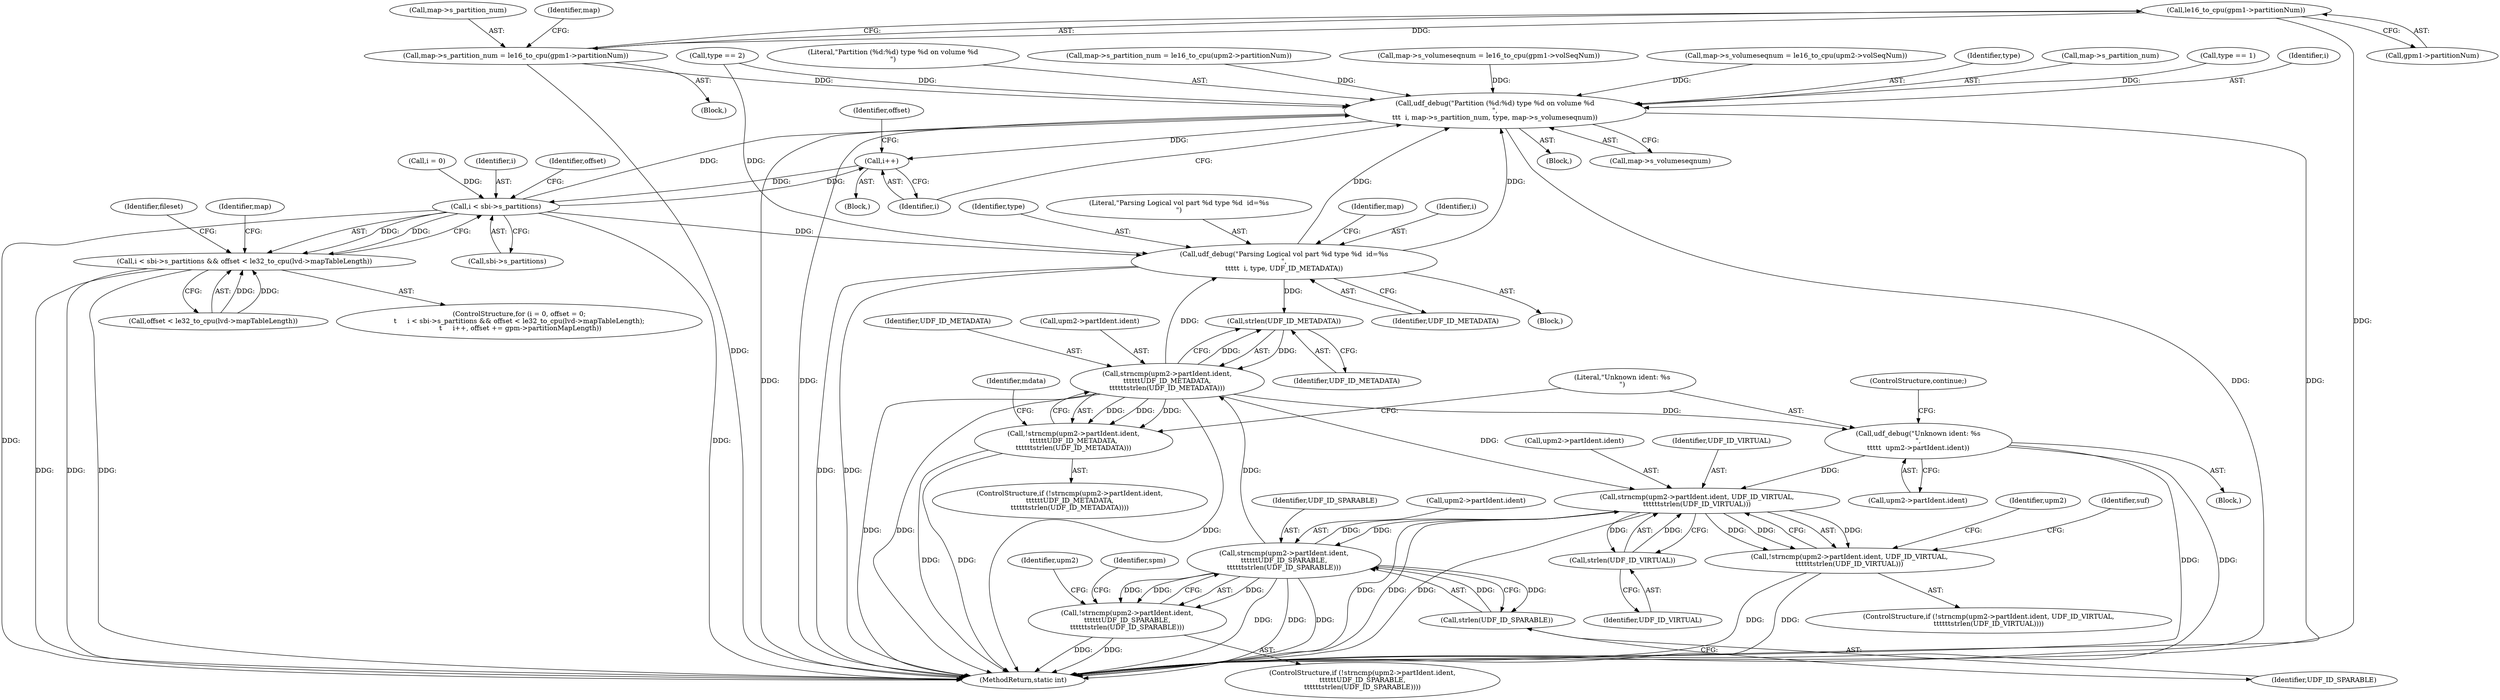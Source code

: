 digraph "0_linux_adee11b2085bee90bd8f4f52123ffb07882d6256@pointer" {
"1000238" [label="(Call,le16_to_cpu(gpm1->partitionNum))"];
"1000234" [label="(Call,map->s_partition_num = le16_to_cpu(gpm1->partitionNum))"];
"1000608" [label="(Call,udf_debug(\"Partition (%d:%d) type %d on volume %d\n\",\n\t\t\t  i, map->s_partition_num, type, map->s_volumeseqnum))"];
"1000178" [label="(Call,i++)"];
"1000166" [label="(Call,i < sbi->s_partitions)"];
"1000165" [label="(Call,i < sbi->s_partitions && offset < le32_to_cpu(lvd->mapTableLength))"];
"1000467" [label="(Call,udf_debug(\"Parsing Logical vol part %d type %d  id=%s\n\",\n\t\t\t\t\t  i, type, UDF_ID_METADATA))"];
"1000444" [label="(Call,strlen(UDF_ID_METADATA))"];
"1000437" [label="(Call,strncmp(upm2->partIdent.ident,\n\t\t\t\t\t\tUDF_ID_METADATA,\n\t\t\t\t\t\tstrlen(UDF_ID_METADATA)))"];
"1000261" [label="(Call,strncmp(upm2->partIdent.ident, UDF_ID_VIRTUAL,\n\t\t\t\t\t\tstrlen(UDF_ID_VIRTUAL)))"];
"1000260" [label="(Call,!strncmp(upm2->partIdent.ident, UDF_ID_VIRTUAL,\n\t\t\t\t\t\tstrlen(UDF_ID_VIRTUAL)))"];
"1000268" [label="(Call,strlen(UDF_ID_VIRTUAL))"];
"1000314" [label="(Call,strncmp(upm2->partIdent.ident,\n\t\t\t\t\t\tUDF_ID_SPARABLE,\n\t\t\t\t\t\tstrlen(UDF_ID_SPARABLE)))"];
"1000313" [label="(Call,!strncmp(upm2->partIdent.ident,\n\t\t\t\t\t\tUDF_ID_SPARABLE,\n\t\t\t\t\t\tstrlen(UDF_ID_SPARABLE)))"];
"1000321" [label="(Call,strlen(UDF_ID_SPARABLE))"];
"1000436" [label="(Call,!strncmp(upm2->partIdent.ident,\n\t\t\t\t\t\tUDF_ID_METADATA,\n\t\t\t\t\t\tstrlen(UDF_ID_METADATA)))"];
"1000584" [label="(Call,udf_debug(\"Unknown ident: %s\n\",\n\t\t\t\t\t  upm2->partIdent.ident))"];
"1000444" [label="(Call,strlen(UDF_ID_METADATA))"];
"1000600" [label="(Call,map->s_partition_num = le16_to_cpu(upm2->partitionNum))"];
"1000449" [label="(Identifier,mdata)"];
"1000322" [label="(Identifier,UDF_ID_SPARABLE)"];
"1000185" [label="(Block,)"];
"1000157" [label="(ControlStructure,for (i = 0, offset = 0;\n\t     i < sbi->s_partitions && offset < le32_to_cpu(lvd->mapTableLength);\n \t     i++, offset += gpm->partitionMapLength))"];
"1000443" [label="(Identifier,UDF_ID_METADATA)"];
"1000611" [label="(Call,map->s_partition_num)"];
"1000211" [label="(Call,type == 1)"];
"1000584" [label="(Call,udf_debug(\"Unknown ident: %s\n\",\n\t\t\t\t\t  upm2->partIdent.ident))"];
"1000315" [label="(Call,upm2->partIdent.ident)"];
"1000179" [label="(Identifier,i)"];
"1000313" [label="(Call,!strncmp(upm2->partIdent.ident,\n\t\t\t\t\t\tUDF_ID_SPARABLE,\n\t\t\t\t\t\tstrlen(UDF_ID_SPARABLE)))"];
"1000467" [label="(Call,udf_debug(\"Parsing Logical vol part %d type %d  id=%s\n\",\n\t\t\t\t\t  i, type, UDF_ID_METADATA))"];
"1000583" [label="(Block,)"];
"1000438" [label="(Call,upm2->partIdent.ident)"];
"1000610" [label="(Identifier,i)"];
"1000172" [label="(Identifier,offset)"];
"1000615" [label="(Call,map->s_volumeseqnum)"];
"1000664" [label="(MethodReturn,static int)"];
"1000435" [label="(ControlStructure,if (!strncmp(upm2->partIdent.ident,\n\t\t\t\t\t\tUDF_ID_METADATA,\n\t\t\t\t\t\tstrlen(UDF_ID_METADATA))))"];
"1000317" [label="(Identifier,upm2)"];
"1000239" [label="(Call,gpm1->partitionNum)"];
"1000178" [label="(Call,i++)"];
"1000234" [label="(Call,map->s_partition_num = le16_to_cpu(gpm1->partitionNum))"];
"1000177" [label="(Block,)"];
"1000268" [label="(Call,strlen(UDF_ID_VIRTUAL))"];
"1000168" [label="(Call,sbi->s_partitions)"];
"1000171" [label="(Call,offset < le32_to_cpu(lvd->mapTableLength))"];
"1000314" [label="(Call,strncmp(upm2->partIdent.ident,\n\t\t\t\t\t\tUDF_ID_SPARABLE,\n\t\t\t\t\t\tstrlen(UDF_ID_SPARABLE)))"];
"1000585" [label="(Literal,\"Unknown ident: %s\n\")"];
"1000235" [label="(Call,map->s_partition_num)"];
"1000474" [label="(Identifier,map)"];
"1000238" [label="(Call,le16_to_cpu(gpm1->partitionNum))"];
"1000259" [label="(ControlStructure,if (!strncmp(upm2->partIdent.ident, UDF_ID_VIRTUAL,\n\t\t\t\t\t\tstrlen(UDF_ID_VIRTUAL))))"];
"1000469" [label="(Identifier,i)"];
"1000437" [label="(Call,strncmp(upm2->partIdent.ident,\n\t\t\t\t\t\tUDF_ID_METADATA,\n\t\t\t\t\t\tstrlen(UDF_ID_METADATA)))"];
"1000260" [label="(Call,!strncmp(upm2->partIdent.ident, UDF_ID_VIRTUAL,\n\t\t\t\t\t\tstrlen(UDF_ID_VIRTUAL)))"];
"1000619" [label="(Identifier,fileset)"];
"1000609" [label="(Literal,\"Partition (%d:%d) type %d on volume %d\n\")"];
"1000261" [label="(Call,strncmp(upm2->partIdent.ident, UDF_ID_VIRTUAL,\n\t\t\t\t\t\tstrlen(UDF_ID_VIRTUAL)))"];
"1000214" [label="(Block,)"];
"1000436" [label="(Call,!strncmp(upm2->partIdent.ident,\n\t\t\t\t\t\tUDF_ID_METADATA,\n\t\t\t\t\t\tstrlen(UDF_ID_METADATA)))"];
"1000586" [label="(Call,upm2->partIdent.ident)"];
"1000269" [label="(Identifier,UDF_ID_VIRTUAL)"];
"1000188" [label="(Identifier,map)"];
"1000273" [label="(Identifier,suf)"];
"1000181" [label="(Identifier,offset)"];
"1000470" [label="(Identifier,type)"];
"1000249" [label="(Call,type == 2)"];
"1000312" [label="(ControlStructure,if (!strncmp(upm2->partIdent.ident,\n\t\t\t\t\t\tUDF_ID_SPARABLE,\n\t\t\t\t\t\tstrlen(UDF_ID_SPARABLE))))"];
"1000591" [label="(ControlStructure,continue;)"];
"1000471" [label="(Identifier,UDF_ID_METADATA)"];
"1000159" [label="(Call,i = 0)"];
"1000244" [label="(Identifier,map)"];
"1000226" [label="(Call,map->s_volumeseqnum = le16_to_cpu(gpm1->volSeqNum))"];
"1000468" [label="(Literal,\"Parsing Logical vol part %d type %d  id=%s\n\")"];
"1000262" [label="(Call,upm2->partIdent.ident)"];
"1000267" [label="(Identifier,UDF_ID_VIRTUAL)"];
"1000321" [label="(Call,strlen(UDF_ID_SPARABLE))"];
"1000445" [label="(Identifier,UDF_ID_METADATA)"];
"1000592" [label="(Call,map->s_volumeseqnum = le16_to_cpu(upm2->volSeqNum))"];
"1000320" [label="(Identifier,UDF_ID_SPARABLE)"];
"1000166" [label="(Call,i < sbi->s_partitions)"];
"1000165" [label="(Call,i < sbi->s_partitions && offset < le32_to_cpu(lvd->mapTableLength))"];
"1000328" [label="(Identifier,spm)"];
"1000446" [label="(Block,)"];
"1000608" [label="(Call,udf_debug(\"Partition (%d:%d) type %d on volume %d\n\",\n\t\t\t  i, map->s_partition_num, type, map->s_volumeseqnum))"];
"1000167" [label="(Identifier,i)"];
"1000440" [label="(Identifier,upm2)"];
"1000614" [label="(Identifier,type)"];
"1000238" -> "1000234"  [label="AST: "];
"1000238" -> "1000239"  [label="CFG: "];
"1000239" -> "1000238"  [label="AST: "];
"1000234" -> "1000238"  [label="CFG: "];
"1000238" -> "1000664"  [label="DDG: "];
"1000238" -> "1000234"  [label="DDG: "];
"1000234" -> "1000214"  [label="AST: "];
"1000235" -> "1000234"  [label="AST: "];
"1000244" -> "1000234"  [label="CFG: "];
"1000234" -> "1000664"  [label="DDG: "];
"1000234" -> "1000608"  [label="DDG: "];
"1000608" -> "1000185"  [label="AST: "];
"1000608" -> "1000615"  [label="CFG: "];
"1000609" -> "1000608"  [label="AST: "];
"1000610" -> "1000608"  [label="AST: "];
"1000611" -> "1000608"  [label="AST: "];
"1000614" -> "1000608"  [label="AST: "];
"1000615" -> "1000608"  [label="AST: "];
"1000179" -> "1000608"  [label="CFG: "];
"1000608" -> "1000664"  [label="DDG: "];
"1000608" -> "1000664"  [label="DDG: "];
"1000608" -> "1000664"  [label="DDG: "];
"1000608" -> "1000664"  [label="DDG: "];
"1000608" -> "1000178"  [label="DDG: "];
"1000166" -> "1000608"  [label="DDG: "];
"1000467" -> "1000608"  [label="DDG: "];
"1000467" -> "1000608"  [label="DDG: "];
"1000600" -> "1000608"  [label="DDG: "];
"1000211" -> "1000608"  [label="DDG: "];
"1000249" -> "1000608"  [label="DDG: "];
"1000226" -> "1000608"  [label="DDG: "];
"1000592" -> "1000608"  [label="DDG: "];
"1000178" -> "1000177"  [label="AST: "];
"1000178" -> "1000179"  [label="CFG: "];
"1000179" -> "1000178"  [label="AST: "];
"1000181" -> "1000178"  [label="CFG: "];
"1000178" -> "1000166"  [label="DDG: "];
"1000166" -> "1000178"  [label="DDG: "];
"1000166" -> "1000165"  [label="AST: "];
"1000166" -> "1000168"  [label="CFG: "];
"1000167" -> "1000166"  [label="AST: "];
"1000168" -> "1000166"  [label="AST: "];
"1000172" -> "1000166"  [label="CFG: "];
"1000165" -> "1000166"  [label="CFG: "];
"1000166" -> "1000664"  [label="DDG: "];
"1000166" -> "1000664"  [label="DDG: "];
"1000166" -> "1000165"  [label="DDG: "];
"1000166" -> "1000165"  [label="DDG: "];
"1000159" -> "1000166"  [label="DDG: "];
"1000166" -> "1000467"  [label="DDG: "];
"1000165" -> "1000157"  [label="AST: "];
"1000165" -> "1000171"  [label="CFG: "];
"1000171" -> "1000165"  [label="AST: "];
"1000188" -> "1000165"  [label="CFG: "];
"1000619" -> "1000165"  [label="CFG: "];
"1000165" -> "1000664"  [label="DDG: "];
"1000165" -> "1000664"  [label="DDG: "];
"1000165" -> "1000664"  [label="DDG: "];
"1000171" -> "1000165"  [label="DDG: "];
"1000171" -> "1000165"  [label="DDG: "];
"1000467" -> "1000446"  [label="AST: "];
"1000467" -> "1000471"  [label="CFG: "];
"1000468" -> "1000467"  [label="AST: "];
"1000469" -> "1000467"  [label="AST: "];
"1000470" -> "1000467"  [label="AST: "];
"1000471" -> "1000467"  [label="AST: "];
"1000474" -> "1000467"  [label="CFG: "];
"1000467" -> "1000664"  [label="DDG: "];
"1000467" -> "1000664"  [label="DDG: "];
"1000467" -> "1000444"  [label="DDG: "];
"1000249" -> "1000467"  [label="DDG: "];
"1000437" -> "1000467"  [label="DDG: "];
"1000444" -> "1000437"  [label="AST: "];
"1000444" -> "1000445"  [label="CFG: "];
"1000445" -> "1000444"  [label="AST: "];
"1000437" -> "1000444"  [label="CFG: "];
"1000444" -> "1000437"  [label="DDG: "];
"1000437" -> "1000444"  [label="DDG: "];
"1000437" -> "1000436"  [label="AST: "];
"1000438" -> "1000437"  [label="AST: "];
"1000443" -> "1000437"  [label="AST: "];
"1000436" -> "1000437"  [label="CFG: "];
"1000437" -> "1000664"  [label="DDG: "];
"1000437" -> "1000664"  [label="DDG: "];
"1000437" -> "1000664"  [label="DDG: "];
"1000437" -> "1000261"  [label="DDG: "];
"1000437" -> "1000436"  [label="DDG: "];
"1000437" -> "1000436"  [label="DDG: "];
"1000437" -> "1000436"  [label="DDG: "];
"1000314" -> "1000437"  [label="DDG: "];
"1000437" -> "1000584"  [label="DDG: "];
"1000261" -> "1000260"  [label="AST: "];
"1000261" -> "1000268"  [label="CFG: "];
"1000262" -> "1000261"  [label="AST: "];
"1000267" -> "1000261"  [label="AST: "];
"1000268" -> "1000261"  [label="AST: "];
"1000260" -> "1000261"  [label="CFG: "];
"1000261" -> "1000664"  [label="DDG: "];
"1000261" -> "1000664"  [label="DDG: "];
"1000261" -> "1000664"  [label="DDG: "];
"1000261" -> "1000260"  [label="DDG: "];
"1000261" -> "1000260"  [label="DDG: "];
"1000261" -> "1000260"  [label="DDG: "];
"1000314" -> "1000261"  [label="DDG: "];
"1000584" -> "1000261"  [label="DDG: "];
"1000268" -> "1000261"  [label="DDG: "];
"1000261" -> "1000268"  [label="DDG: "];
"1000261" -> "1000314"  [label="DDG: "];
"1000260" -> "1000259"  [label="AST: "];
"1000273" -> "1000260"  [label="CFG: "];
"1000317" -> "1000260"  [label="CFG: "];
"1000260" -> "1000664"  [label="DDG: "];
"1000260" -> "1000664"  [label="DDG: "];
"1000268" -> "1000269"  [label="CFG: "];
"1000269" -> "1000268"  [label="AST: "];
"1000314" -> "1000313"  [label="AST: "];
"1000314" -> "1000321"  [label="CFG: "];
"1000315" -> "1000314"  [label="AST: "];
"1000320" -> "1000314"  [label="AST: "];
"1000321" -> "1000314"  [label="AST: "];
"1000313" -> "1000314"  [label="CFG: "];
"1000314" -> "1000664"  [label="DDG: "];
"1000314" -> "1000664"  [label="DDG: "];
"1000314" -> "1000664"  [label="DDG: "];
"1000314" -> "1000313"  [label="DDG: "];
"1000314" -> "1000313"  [label="DDG: "];
"1000314" -> "1000313"  [label="DDG: "];
"1000321" -> "1000314"  [label="DDG: "];
"1000314" -> "1000321"  [label="DDG: "];
"1000313" -> "1000312"  [label="AST: "];
"1000328" -> "1000313"  [label="CFG: "];
"1000440" -> "1000313"  [label="CFG: "];
"1000313" -> "1000664"  [label="DDG: "];
"1000313" -> "1000664"  [label="DDG: "];
"1000321" -> "1000322"  [label="CFG: "];
"1000322" -> "1000321"  [label="AST: "];
"1000436" -> "1000435"  [label="AST: "];
"1000449" -> "1000436"  [label="CFG: "];
"1000585" -> "1000436"  [label="CFG: "];
"1000436" -> "1000664"  [label="DDG: "];
"1000436" -> "1000664"  [label="DDG: "];
"1000584" -> "1000583"  [label="AST: "];
"1000584" -> "1000586"  [label="CFG: "];
"1000585" -> "1000584"  [label="AST: "];
"1000586" -> "1000584"  [label="AST: "];
"1000591" -> "1000584"  [label="CFG: "];
"1000584" -> "1000664"  [label="DDG: "];
"1000584" -> "1000664"  [label="DDG: "];
}
